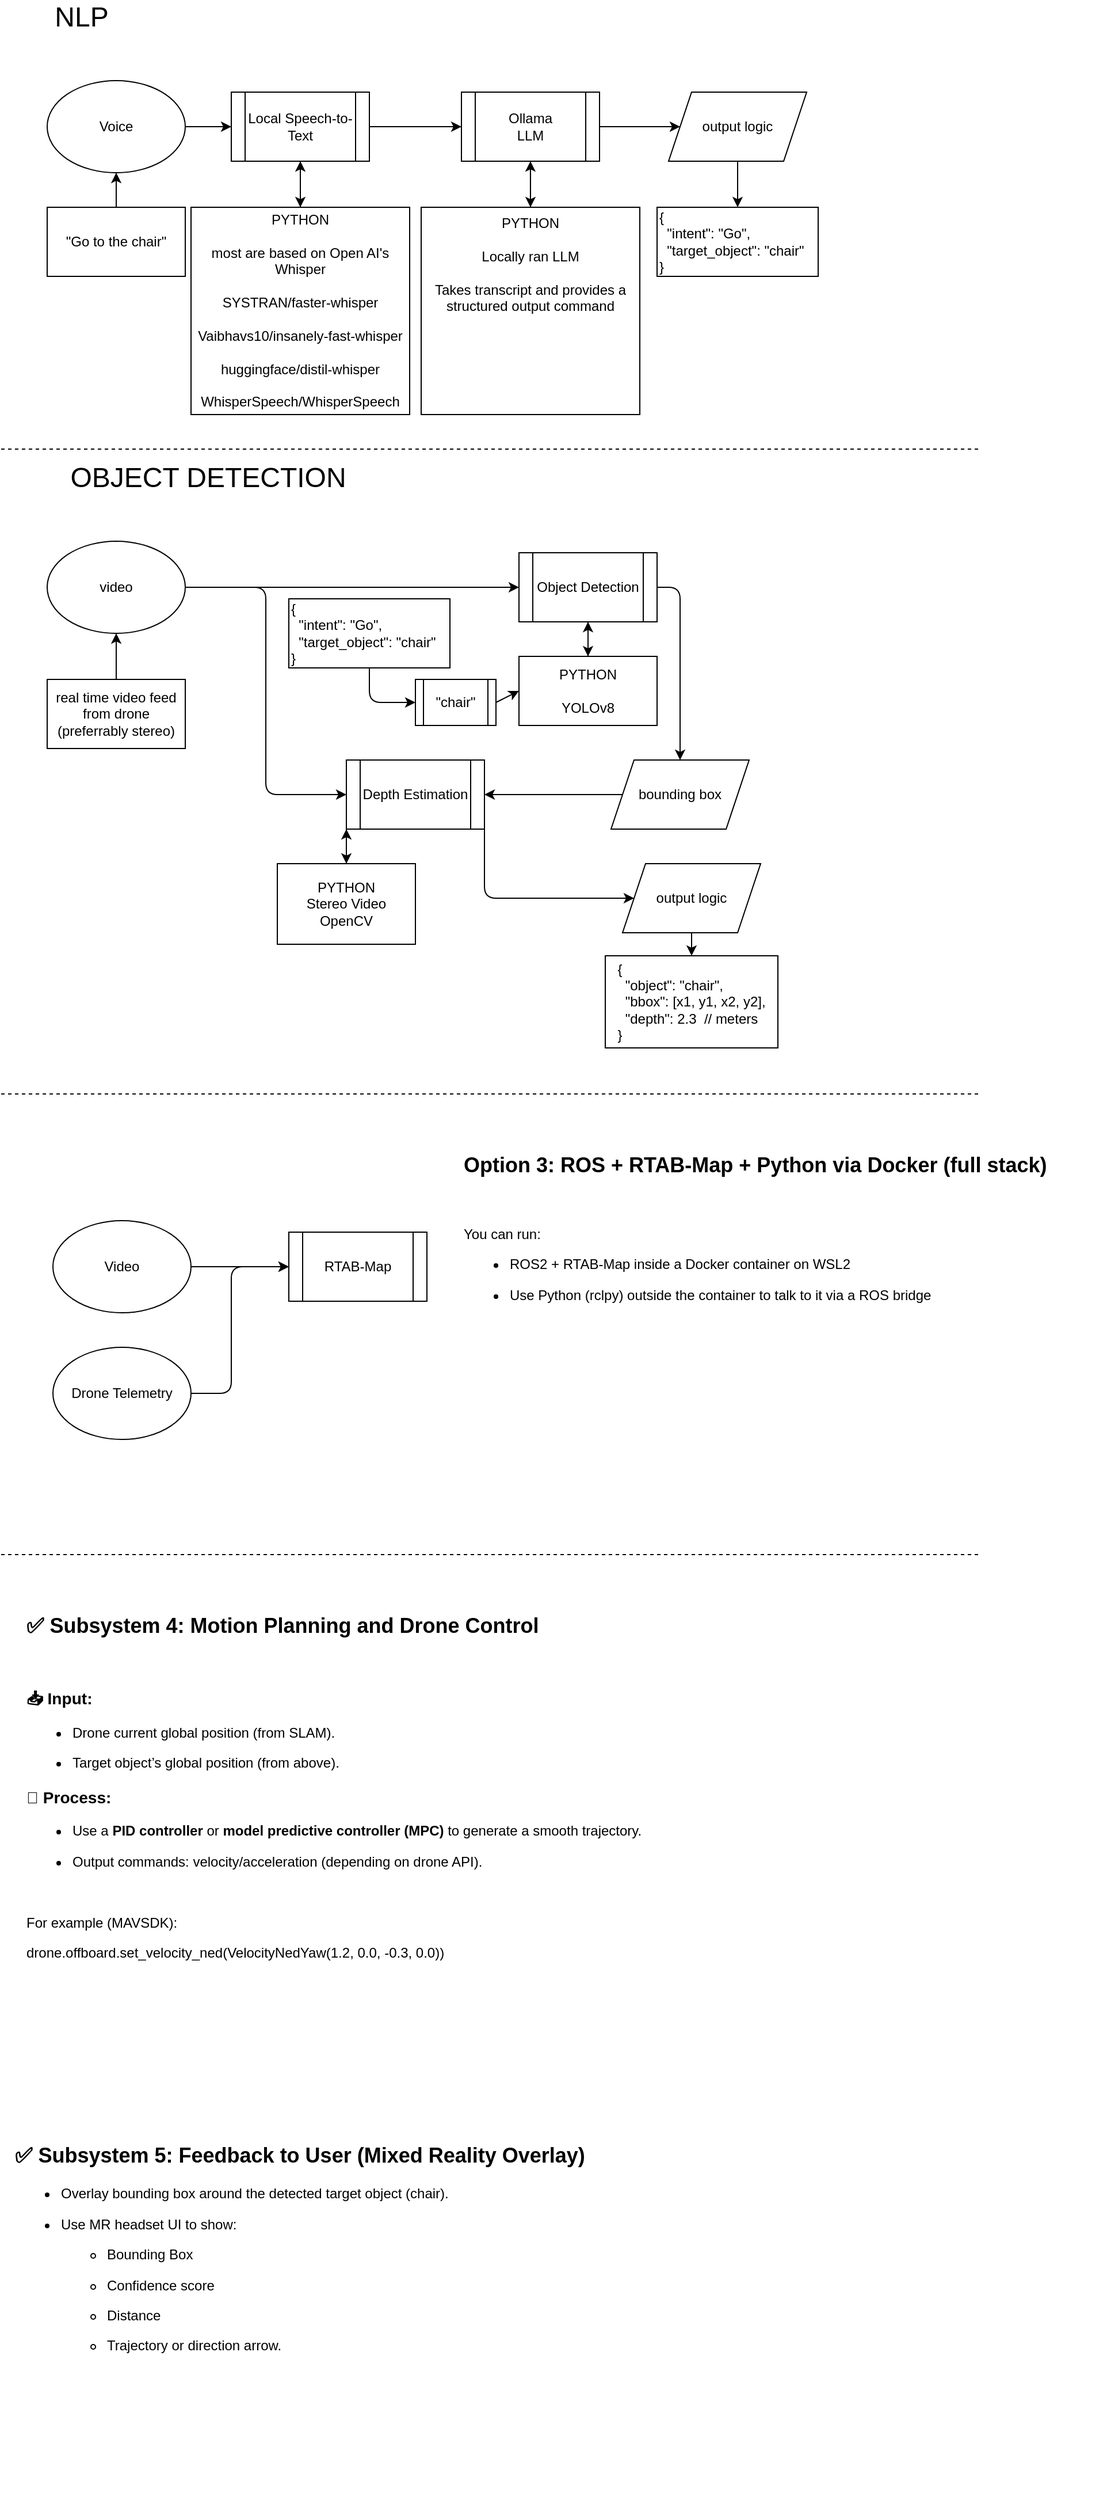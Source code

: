 <mxfile>
    <diagram id="y12sq9UacOIsMTTaWXX6" name="Page-1">
        <mxGraphModel dx="1461" dy="662" grid="1" gridSize="10" guides="1" tooltips="1" connect="1" arrows="1" fold="1" page="1" pageScale="1" pageWidth="850" pageHeight="1100" math="0" shadow="0">
            <root>
                <mxCell id="0"/>
                <mxCell id="1" parent="0"/>
                <mxCell id="4" style="edgeStyle=none;html=1;exitX=1;exitY=0.5;exitDx=0;exitDy=0;entryX=0;entryY=0.5;entryDx=0;entryDy=0;" parent="1" source="2" edge="1">
                    <mxGeometry relative="1" as="geometry">
                        <mxPoint x="200" y="120" as="targetPoint"/>
                    </mxGeometry>
                </mxCell>
                <mxCell id="2" value="Voice" style="ellipse;whiteSpace=wrap;html=1;" parent="1" vertex="1">
                    <mxGeometry x="40" y="80" width="120" height="80" as="geometry"/>
                </mxCell>
                <mxCell id="7" style="edgeStyle=none;html=1;exitX=0.5;exitY=1;exitDx=0;exitDy=0;entryX=0.5;entryY=0;entryDx=0;entryDy=0;" parent="1" source="5" target="6" edge="1">
                    <mxGeometry relative="1" as="geometry"/>
                </mxCell>
                <mxCell id="9" style="edgeStyle=none;html=1;exitX=1;exitY=0.5;exitDx=0;exitDy=0;entryX=0;entryY=0.5;entryDx=0;entryDy=0;" parent="1" source="5" target="8" edge="1">
                    <mxGeometry relative="1" as="geometry"/>
                </mxCell>
                <mxCell id="5" value="&lt;span style=&quot;color: rgb(0, 0, 0);&quot;&gt;Local Speech-to-Text&lt;/span&gt;" style="shape=process;whiteSpace=wrap;html=1;backgroundOutline=1;" parent="1" vertex="1">
                    <mxGeometry x="200" y="90" width="120" height="60" as="geometry"/>
                </mxCell>
                <mxCell id="15" style="edgeStyle=none;html=1;exitX=0.5;exitY=0;exitDx=0;exitDy=0;entryX=0.5;entryY=1;entryDx=0;entryDy=0;" parent="1" source="6" target="5" edge="1">
                    <mxGeometry relative="1" as="geometry"/>
                </mxCell>
                <mxCell id="6" value="&lt;div&gt;PYTHON&lt;/div&gt;&lt;div&gt;&lt;br&gt;&lt;/div&gt;most are based on Open AI&#39;s Whisper&lt;div&gt;&lt;br&gt;&lt;/div&gt;&lt;div&gt;SYSTRAN/faster-whisper&lt;/div&gt;&lt;div&gt;&lt;br&gt;&lt;/div&gt;&lt;div&gt;Vaibhavs10/insanely-fast-whisper&lt;/div&gt;&lt;div&gt;&lt;br&gt;&lt;/div&gt;&lt;div&gt;huggingface/distil-whisper&lt;/div&gt;&lt;div&gt;&lt;br&gt;&lt;/div&gt;&lt;div&gt;WhisperSpeech/WhisperSpeech&lt;/div&gt;" style="rounded=0;whiteSpace=wrap;html=1;align=center;" parent="1" vertex="1">
                    <mxGeometry x="165" y="190" width="190" height="180" as="geometry"/>
                </mxCell>
                <mxCell id="13" style="edgeStyle=none;html=1;exitX=0.5;exitY=1;exitDx=0;exitDy=0;entryX=0.5;entryY=0;entryDx=0;entryDy=0;" parent="1" source="8" target="11" edge="1">
                    <mxGeometry relative="1" as="geometry"/>
                </mxCell>
                <mxCell id="19" style="edgeStyle=none;html=1;exitX=1;exitY=0.5;exitDx=0;exitDy=0;entryX=0;entryY=0.5;entryDx=0;entryDy=0;" parent="1" source="8" target="18" edge="1">
                    <mxGeometry relative="1" as="geometry"/>
                </mxCell>
                <mxCell id="8" value="Ollama&lt;div&gt;LLM&lt;/div&gt;" style="shape=process;whiteSpace=wrap;html=1;backgroundOutline=1;" parent="1" vertex="1">
                    <mxGeometry x="400" y="90" width="120" height="60" as="geometry"/>
                </mxCell>
                <mxCell id="14" style="edgeStyle=none;html=1;exitX=0.5;exitY=0;exitDx=0;exitDy=0;" parent="1" source="11" edge="1">
                    <mxGeometry relative="1" as="geometry">
                        <mxPoint x="459.941" y="150" as="targetPoint"/>
                    </mxGeometry>
                </mxCell>
                <mxCell id="11" value="PYTHON&lt;br&gt;&lt;br&gt;Locally ran LLM&lt;br&gt;&lt;br&gt;Takes transcript and provides a structured output command" style="rounded=0;whiteSpace=wrap;html=1;verticalAlign=top;" parent="1" vertex="1">
                    <mxGeometry x="365" y="190" width="190" height="180" as="geometry"/>
                </mxCell>
                <mxCell id="17" style="edgeStyle=none;html=1;exitX=0.5;exitY=0;exitDx=0;exitDy=0;entryX=0.5;entryY=1;entryDx=0;entryDy=0;" parent="1" source="16" target="2" edge="1">
                    <mxGeometry relative="1" as="geometry"/>
                </mxCell>
                <mxCell id="16" value="&quot;Go to the chair&quot;" style="rounded=0;whiteSpace=wrap;html=1;" parent="1" vertex="1">
                    <mxGeometry x="40" y="190" width="120" height="60" as="geometry"/>
                </mxCell>
                <mxCell id="21" style="edgeStyle=none;html=1;exitX=0.5;exitY=1;exitDx=0;exitDy=0;entryX=0.5;entryY=0;entryDx=0;entryDy=0;" parent="1" source="18" target="20" edge="1">
                    <mxGeometry relative="1" as="geometry"/>
                </mxCell>
                <mxCell id="18" value="output logic" style="shape=parallelogram;perimeter=parallelogramPerimeter;whiteSpace=wrap;html=1;fixedSize=1;" parent="1" vertex="1">
                    <mxGeometry x="580" y="90" width="120" height="60" as="geometry"/>
                </mxCell>
                <mxCell id="20" value="&lt;div&gt;&lt;font color=&quot;#000000&quot;&gt;{&lt;/font&gt;&lt;/div&gt;&lt;div&gt;&lt;font color=&quot;#000000&quot;&gt;&amp;nbsp; &quot;intent&quot;: &quot;Go&quot;,&lt;/font&gt;&lt;/div&gt;&lt;div&gt;&lt;font color=&quot;#000000&quot;&gt;&amp;nbsp; &quot;target_object&quot;: &quot;chair&quot;&lt;/font&gt;&lt;/div&gt;&lt;div&gt;&lt;font color=&quot;#000000&quot;&gt;}&lt;/font&gt;&lt;/div&gt;" style="rounded=0;whiteSpace=wrap;html=1;align=left;" parent="1" vertex="1">
                    <mxGeometry x="570" y="190" width="140" height="60" as="geometry"/>
                </mxCell>
                <mxCell id="22" value="" style="endArrow=none;dashed=1;html=1;" parent="1" edge="1">
                    <mxGeometry width="50" height="50" relative="1" as="geometry">
                        <mxPoint y="400" as="sourcePoint"/>
                        <mxPoint x="850" y="400" as="targetPoint"/>
                    </mxGeometry>
                </mxCell>
                <mxCell id="23" value="&lt;font style=&quot;font-size: 24px;&quot;&gt;NLP&lt;/font&gt;" style="text;html=1;align=center;verticalAlign=middle;whiteSpace=wrap;rounded=0;" parent="1" vertex="1">
                    <mxGeometry x="40" y="10" width="60" height="30" as="geometry"/>
                </mxCell>
                <mxCell id="24" value="&lt;font style=&quot;font-size: 24px;&quot;&gt;OBJECT DETECTION&lt;/font&gt;" style="text;html=1;align=center;verticalAlign=middle;whiteSpace=wrap;rounded=0;" parent="1" vertex="1">
                    <mxGeometry x="40" y="410" width="280" height="30" as="geometry"/>
                </mxCell>
                <mxCell id="36" style="edgeStyle=none;html=1;exitX=1;exitY=0.5;exitDx=0;exitDy=0;entryX=0;entryY=0.5;entryDx=0;entryDy=0;" parent="1" source="25" target="28" edge="1">
                    <mxGeometry relative="1" as="geometry"/>
                </mxCell>
                <mxCell id="37" style="edgeStyle=none;html=1;exitX=1;exitY=0.5;exitDx=0;exitDy=0;entryX=0;entryY=0.5;entryDx=0;entryDy=0;" parent="1" source="25" target="33" edge="1">
                    <mxGeometry relative="1" as="geometry">
                        <Array as="points">
                            <mxPoint x="230" y="520"/>
                            <mxPoint x="230" y="700"/>
                        </Array>
                    </mxGeometry>
                </mxCell>
                <mxCell id="25" value="video" style="ellipse;whiteSpace=wrap;html=1;" parent="1" vertex="1">
                    <mxGeometry x="40" y="480" width="120" height="80" as="geometry"/>
                </mxCell>
                <mxCell id="27" style="edgeStyle=none;html=1;exitX=0.5;exitY=0;exitDx=0;exitDy=0;entryX=0.5;entryY=1;entryDx=0;entryDy=0;" parent="1" source="26" target="25" edge="1">
                    <mxGeometry relative="1" as="geometry"/>
                </mxCell>
                <mxCell id="26" value="real time video feed from drone&lt;div&gt;(preferrably stereo)&lt;/div&gt;" style="rounded=0;whiteSpace=wrap;html=1;" parent="1" vertex="1">
                    <mxGeometry x="40" y="600" width="120" height="60" as="geometry"/>
                </mxCell>
                <mxCell id="31" style="edgeStyle=none;html=1;exitX=0.5;exitY=1;exitDx=0;exitDy=0;entryX=0.5;entryY=0;entryDx=0;entryDy=0;" parent="1" source="28" target="29" edge="1">
                    <mxGeometry relative="1" as="geometry"/>
                </mxCell>
                <mxCell id="51" style="edgeStyle=none;html=1;exitX=1;exitY=0.5;exitDx=0;exitDy=0;entryX=0.5;entryY=0;entryDx=0;entryDy=0;" parent="1" source="28" target="50" edge="1">
                    <mxGeometry relative="1" as="geometry">
                        <Array as="points">
                            <mxPoint x="590" y="520"/>
                        </Array>
                    </mxGeometry>
                </mxCell>
                <mxCell id="28" value="Object Detection" style="shape=process;whiteSpace=wrap;html=1;backgroundOutline=1;" parent="1" vertex="1">
                    <mxGeometry x="450" y="490" width="120" height="60" as="geometry"/>
                </mxCell>
                <mxCell id="30" style="edgeStyle=none;html=1;exitX=0.5;exitY=0;exitDx=0;exitDy=0;entryX=0.5;entryY=1;entryDx=0;entryDy=0;" parent="1" source="29" target="28" edge="1">
                    <mxGeometry relative="1" as="geometry"/>
                </mxCell>
                <mxCell id="29" value="PYTHON&lt;br&gt;&lt;br&gt;YOLOv8" style="rounded=0;whiteSpace=wrap;html=1;" parent="1" vertex="1">
                    <mxGeometry x="450" y="580" width="120" height="60" as="geometry"/>
                </mxCell>
                <mxCell id="53" style="edgeStyle=none;html=1;exitX=0;exitY=1;exitDx=0;exitDy=0;entryX=0.5;entryY=0;entryDx=0;entryDy=0;" parent="1" source="33" target="35" edge="1">
                    <mxGeometry relative="1" as="geometry"/>
                </mxCell>
                <mxCell id="58" style="edgeStyle=none;html=1;exitX=1;exitY=1;exitDx=0;exitDy=0;entryX=0;entryY=0.5;entryDx=0;entryDy=0;" parent="1" source="33" target="38" edge="1">
                    <mxGeometry relative="1" as="geometry">
                        <Array as="points">
                            <mxPoint x="420" y="790"/>
                        </Array>
                    </mxGeometry>
                </mxCell>
                <mxCell id="33" value="Depth Estimation" style="shape=process;whiteSpace=wrap;html=1;backgroundOutline=1;" parent="1" vertex="1">
                    <mxGeometry x="300" y="670" width="120" height="60" as="geometry"/>
                </mxCell>
                <mxCell id="54" style="edgeStyle=none;html=1;exitX=0.5;exitY=0;exitDx=0;exitDy=0;entryX=0;entryY=1;entryDx=0;entryDy=0;" parent="1" source="35" target="33" edge="1">
                    <mxGeometry relative="1" as="geometry"/>
                </mxCell>
                <mxCell id="35" value="PYTHON&lt;br&gt;Stereo Video&lt;div&gt;OpenCV&lt;/div&gt;" style="rounded=0;whiteSpace=wrap;html=1;" parent="1" vertex="1">
                    <mxGeometry x="240" y="760" width="120" height="70" as="geometry"/>
                </mxCell>
                <mxCell id="40" style="edgeStyle=none;html=1;exitX=0.5;exitY=1;exitDx=0;exitDy=0;entryX=0.5;entryY=0;entryDx=0;entryDy=0;" parent="1" source="38" target="39" edge="1">
                    <mxGeometry relative="1" as="geometry"/>
                </mxCell>
                <mxCell id="38" value="output logic" style="shape=parallelogram;perimeter=parallelogramPerimeter;whiteSpace=wrap;html=1;fixedSize=1;" parent="1" vertex="1">
                    <mxGeometry x="540" y="760" width="120" height="60" as="geometry"/>
                </mxCell>
                <mxCell id="39" value="&lt;div style=&quot;text-align: left;&quot;&gt;&lt;font&gt;{&lt;/font&gt;&lt;/div&gt;&lt;div style=&quot;text-align: left;&quot;&gt;&lt;font&gt;&amp;nbsp; &quot;object&quot;: &quot;chair&quot;,&lt;/font&gt;&lt;/div&gt;&lt;div style=&quot;text-align: left;&quot;&gt;&lt;font&gt;&amp;nbsp; &quot;bbox&quot;: [x1, y1, x2, y2],&lt;/font&gt;&lt;/div&gt;&lt;div style=&quot;text-align: left;&quot;&gt;&lt;font&gt;&amp;nbsp; &quot;depth&quot;: 2.3&amp;nbsp; // meters&lt;/font&gt;&lt;/div&gt;&lt;div style=&quot;text-align: left;&quot;&gt;&lt;font&gt;}&lt;/font&gt;&lt;/div&gt;" style="rounded=0;whiteSpace=wrap;html=1;" parent="1" vertex="1">
                    <mxGeometry x="525" y="840" width="150" height="80" as="geometry"/>
                </mxCell>
                <mxCell id="47" style="edgeStyle=none;html=1;exitX=0.5;exitY=1;exitDx=0;exitDy=0;entryX=0;entryY=0.5;entryDx=0;entryDy=0;" parent="1" source="41" target="42" edge="1">
                    <mxGeometry relative="1" as="geometry">
                        <Array as="points">
                            <mxPoint x="320" y="620"/>
                        </Array>
                    </mxGeometry>
                </mxCell>
                <mxCell id="41" value="&lt;div&gt;&lt;font color=&quot;#000000&quot;&gt;{&lt;/font&gt;&lt;/div&gt;&lt;div&gt;&lt;font color=&quot;#000000&quot;&gt;&amp;nbsp; &quot;intent&quot;: &quot;Go&quot;,&lt;/font&gt;&lt;/div&gt;&lt;div&gt;&lt;font color=&quot;#000000&quot;&gt;&amp;nbsp; &quot;target_object&quot;: &quot;chair&quot;&lt;/font&gt;&lt;/div&gt;&lt;div&gt;&lt;font color=&quot;#000000&quot;&gt;}&lt;/font&gt;&lt;/div&gt;" style="rounded=0;whiteSpace=wrap;html=1;align=left;" parent="1" vertex="1">
                    <mxGeometry x="250" y="530" width="140" height="60" as="geometry"/>
                </mxCell>
                <mxCell id="44" style="edgeStyle=none;html=1;exitX=1;exitY=0.5;exitDx=0;exitDy=0;entryX=0;entryY=0.5;entryDx=0;entryDy=0;" parent="1" source="42" target="29" edge="1">
                    <mxGeometry relative="1" as="geometry"/>
                </mxCell>
                <mxCell id="42" value="&quot;&lt;span style=&quot;color: rgb(0, 0, 0); text-align: left;&quot;&gt;chair&quot;&lt;/span&gt;" style="shape=process;whiteSpace=wrap;html=1;backgroundOutline=1;" parent="1" vertex="1">
                    <mxGeometry x="360" y="600" width="70" height="40" as="geometry"/>
                </mxCell>
                <mxCell id="52" style="edgeStyle=none;html=1;exitX=0;exitY=0.5;exitDx=0;exitDy=0;entryX=1;entryY=0.5;entryDx=0;entryDy=0;" parent="1" source="50" target="33" edge="1">
                    <mxGeometry relative="1" as="geometry"/>
                </mxCell>
                <mxCell id="50" value="bounding box" style="shape=parallelogram;perimeter=parallelogramPerimeter;whiteSpace=wrap;html=1;fixedSize=1;" parent="1" vertex="1">
                    <mxGeometry x="530" y="670" width="120" height="60" as="geometry"/>
                </mxCell>
                <mxCell id="59" value="" style="endArrow=none;dashed=1;html=1;" parent="1" edge="1">
                    <mxGeometry width="50" height="50" relative="1" as="geometry">
                        <mxPoint y="960" as="sourcePoint"/>
                        <mxPoint x="850" y="960" as="targetPoint"/>
                    </mxGeometry>
                </mxCell>
                <mxCell id="63" style="edgeStyle=none;html=1;exitX=1;exitY=0.5;exitDx=0;exitDy=0;entryX=0;entryY=0.5;entryDx=0;entryDy=0;" parent="1" source="60" target="62" edge="1">
                    <mxGeometry relative="1" as="geometry"/>
                </mxCell>
                <mxCell id="60" value="Video" style="ellipse;whiteSpace=wrap;html=1;" parent="1" vertex="1">
                    <mxGeometry x="45" y="1070" width="120" height="80" as="geometry"/>
                </mxCell>
                <mxCell id="64" style="edgeStyle=none;html=1;exitX=1;exitY=0.5;exitDx=0;exitDy=0;" parent="1" source="61" edge="1">
                    <mxGeometry relative="1" as="geometry">
                        <mxPoint x="250" y="1110" as="targetPoint"/>
                        <Array as="points">
                            <mxPoint x="200" y="1220"/>
                            <mxPoint x="200" y="1110"/>
                        </Array>
                    </mxGeometry>
                </mxCell>
                <mxCell id="61" value="Drone Telemetry" style="ellipse;whiteSpace=wrap;html=1;" parent="1" vertex="1">
                    <mxGeometry x="45" y="1180" width="120" height="80" as="geometry"/>
                </mxCell>
                <mxCell id="62" value="RTAB-Map" style="shape=process;whiteSpace=wrap;html=1;backgroundOutline=1;" parent="1" vertex="1">
                    <mxGeometry x="250" y="1080" width="120" height="60" as="geometry"/>
                </mxCell>
                <mxCell id="65" value="&lt;h2 data-start=&quot;1671&quot; data-end=&quot;1734&quot; class=&quot;&quot;&gt;Option 3: ROS + RTAB-Map + Python via Docker (full stack)&lt;/h2&gt;&lt;br&gt;&lt;p data-start=&quot;1736&quot; data-end=&quot;1748&quot; class=&quot;&quot;&gt;You can run:&lt;/p&gt;&lt;ul data-start=&quot;1749&quot; data-end=&quot;1947&quot;&gt;&lt;li data-start=&quot;1749&quot; data-end=&quot;1800&quot; class=&quot;&quot;&gt;&lt;p data-start=&quot;1751&quot; data-end=&quot;1800&quot; class=&quot;&quot;&gt;ROS2 + RTAB-Map inside a Docker container on WSL2&lt;/p&gt;&lt;/li&gt;&lt;li data-start=&quot;1801&quot; data-end=&quot;1876&quot; class=&quot;&quot;&gt;&lt;p data-start=&quot;1803&quot; data-end=&quot;1876&quot; class=&quot;&quot;&gt;Use Python (rclpy)&amp;nbsp;outside the container to talk to it via a ROS bridge&lt;/p&gt;&lt;/li&gt;&lt;/ul&gt;" style="text;whiteSpace=wrap;html=1;" parent="1" vertex="1">
                    <mxGeometry x="400" y="990" width="560" height="330" as="geometry"/>
                </mxCell>
                <mxCell id="66" value="&lt;h2 data-start=&quot;3078&quot; data-end=&quot;3129&quot; class=&quot;&quot;&gt;✅ Subsystem 4: Motion Planning and Drone Control&lt;/h2&gt;&lt;br&gt;&lt;h3 data-start=&quot;3131&quot; data-end=&quot;3144&quot; class=&quot;&quot;&gt;📥 Input:&lt;/h3&gt;&lt;ul data-start=&quot;3145&quot; data-end=&quot;3237&quot;&gt;&lt;li data-start=&quot;3145&quot; data-end=&quot;3189&quot; class=&quot;&quot;&gt;&lt;p data-start=&quot;3147&quot; data-end=&quot;3189&quot; class=&quot;&quot;&gt;Drone current global position (from SLAM).&lt;/p&gt;&lt;/li&gt;&lt;li data-start=&quot;3190&quot; data-end=&quot;3237&quot; class=&quot;&quot;&gt;&lt;p data-start=&quot;3192&quot; data-end=&quot;3237&quot; class=&quot;&quot;&gt;Target object’s global position (from above).&lt;/p&gt;&lt;/li&gt;&lt;/ul&gt;&lt;h3 data-start=&quot;3239&quot; data-end=&quot;3254&quot; class=&quot;&quot;&gt;🔧 Process:&lt;/h3&gt;&lt;ul data-start=&quot;3255&quot; data-end=&quot;3422&quot;&gt;&lt;li data-start=&quot;3255&quot; data-end=&quot;3355&quot; class=&quot;&quot;&gt;&lt;p data-start=&quot;3257&quot; data-end=&quot;3355&quot; class=&quot;&quot;&gt;Use a &lt;strong data-start=&quot;3263&quot; data-end=&quot;3281&quot;&gt;PID controller&lt;/strong&gt; or &lt;strong data-start=&quot;3285&quot; data-end=&quot;3322&quot;&gt;model predictive controller (MPC)&lt;/strong&gt; to generate a smooth trajectory.&lt;/p&gt;&lt;/li&gt;&lt;li data-start=&quot;3356&quot; data-end=&quot;3422&quot; class=&quot;&quot;&gt;&lt;p data-start=&quot;3358&quot; data-end=&quot;3422&quot; class=&quot;&quot;&gt;Output commands: velocity/acceleration (depending on drone API).&lt;/p&gt;&lt;/li&gt;&lt;/ul&gt;&lt;br&gt;&lt;p data-start=&quot;3424&quot; data-end=&quot;3445&quot; class=&quot;&quot;&gt;For example (MAVSDK):&lt;/p&gt;&lt;p data-start=&quot;3424&quot; data-end=&quot;3445&quot; class=&quot;&quot;&gt;drone.offboard.set_velocity_ned(VelocityNedYaw(1.2, 0.0, -0.3, 0.0))&lt;/p&gt;&lt;pre class=&quot;overflow-visible!&quot; data-start=&quot;3446&quot; data-end=&quot;3528&quot;&gt;&lt;div class=&quot;contain-inline-size rounded-md border-[0.5px] border-token-border-medium relative bg-token-sidebar-surface-primary&quot;&gt;&lt;/div&gt;&lt;/pre&gt;" style="text;whiteSpace=wrap;html=1;" parent="1" vertex="1">
                    <mxGeometry x="20" y="1390" width="710" height="420" as="geometry"/>
                </mxCell>
                <mxCell id="67" value="" style="endArrow=none;dashed=1;html=1;" parent="1" edge="1">
                    <mxGeometry width="50" height="50" relative="1" as="geometry">
                        <mxPoint y="1360" as="sourcePoint"/>
                        <mxPoint x="850" y="1360" as="targetPoint"/>
                    </mxGeometry>
                </mxCell>
                <mxCell id="68" value="&lt;h2 data-start=&quot;3535&quot; data-end=&quot;3593&quot; class=&quot;&quot;&gt;✅ Subsystem 5: Feedback to User (Mixed Reality Overlay)&lt;/h2&gt;&lt;ul data-start=&quot;3595&quot; data-end=&quot;3819&quot;&gt;&lt;li data-start=&quot;3595&quot; data-end=&quot;3660&quot; class=&quot;&quot;&gt;&lt;p data-start=&quot;3597&quot; data-end=&quot;3660&quot; class=&quot;&quot;&gt;Overlay bounding box around the detected target object (chair).&lt;/p&gt;&lt;/li&gt;&lt;li data-start=&quot;3661&quot; data-end=&quot;3757&quot; class=&quot;&quot;&gt;&lt;p data-start=&quot;3663&quot; data-end=&quot;3689&quot; class=&quot;&quot;&gt;Use MR headset UI to show:&lt;/p&gt;&lt;ul data-start=&quot;3692&quot; data-end=&quot;3757&quot;&gt;&lt;li data-start=&quot;3692&quot; data-end=&quot;3710&quot; class=&quot;&quot;&gt;&lt;p data-start=&quot;3694&quot; data-end=&quot;3710&quot; class=&quot;&quot;&gt;Bounding Box&lt;/p&gt;&lt;/li&gt;&lt;li data-start=&quot;3692&quot; data-end=&quot;3710&quot; class=&quot;&quot;&gt;&lt;p data-start=&quot;3694&quot; data-end=&quot;3710&quot; class=&quot;&quot;&gt;Confidence score&lt;/p&gt;&lt;/li&gt;&lt;li data-start=&quot;3713&quot; data-end=&quot;3723&quot; class=&quot;&quot;&gt;&lt;p data-start=&quot;3715&quot; data-end=&quot;3723&quot; class=&quot;&quot;&gt;Distance&lt;/p&gt;&lt;/li&gt;&lt;li data-start=&quot;3726&quot; data-end=&quot;3757&quot; class=&quot;&quot;&gt;&lt;p data-start=&quot;3728&quot; data-end=&quot;3757&quot; class=&quot;&quot;&gt;Trajectory or direction arrow&lt;span style=&quot;background-color: transparent;&quot;&gt;.&lt;/span&gt;&lt;/p&gt;&lt;/li&gt;&lt;/ul&gt;&lt;/li&gt;&lt;/ul&gt;" style="text;whiteSpace=wrap;html=1;" parent="1" vertex="1">
                    <mxGeometry x="10" y="1850" width="560" height="330" as="geometry"/>
                </mxCell>
            </root>
        </mxGraphModel>
    </diagram>
</mxfile>